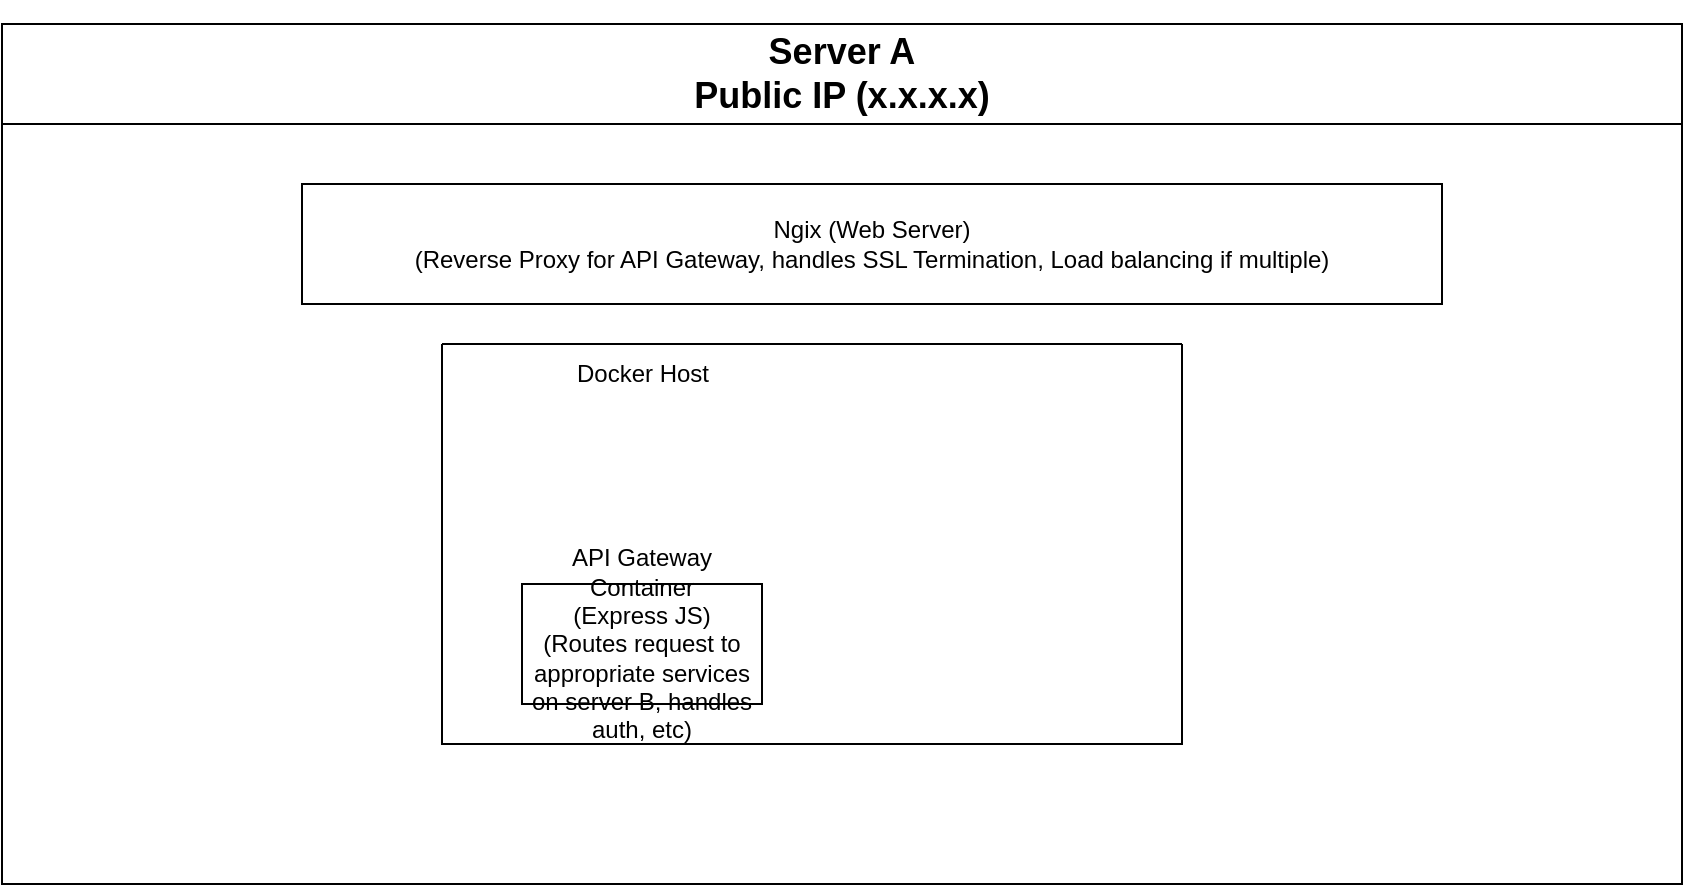 <mxfile version="28.0.1">
  <diagram name="Page-1" id="WXPvGVMjKcDE35FTdCNQ">
    <mxGraphModel dx="1603" dy="1983" grid="1" gridSize="10" guides="1" tooltips="1" connect="1" arrows="1" fold="1" page="1" pageScale="1" pageWidth="850" pageHeight="1100" math="0" shadow="0">
      <root>
        <mxCell id="0" />
        <mxCell id="1" parent="0" />
        <mxCell id="3OMwjzpLB7cQj-1kULPp-2" value="&lt;h2&gt;Server A&lt;br&gt;Public IP (x.x.x.x)&lt;/h2&gt;" style="swimlane;whiteSpace=wrap;html=1;startSize=50;" vertex="1" parent="1">
          <mxGeometry x="431" y="-980" width="840" height="430" as="geometry">
            <mxRectangle x="400" y="-510" width="130" height="40" as="alternateBounds" />
          </mxGeometry>
        </mxCell>
        <mxCell id="3OMwjzpLB7cQj-1kULPp-4" value="Ngix (Web Server)&lt;div&gt;(Reverse Proxy for API Gateway, handles SSL Termination, Load balancing if multiple)&lt;/div&gt;" style="rounded=0;whiteSpace=wrap;html=1;" vertex="1" parent="3OMwjzpLB7cQj-1kULPp-2">
          <mxGeometry x="150" y="80" width="570" height="60" as="geometry" />
        </mxCell>
        <mxCell id="3OMwjzpLB7cQj-1kULPp-11" value="" style="swimlane;startSize=0;" vertex="1" parent="3OMwjzpLB7cQj-1kULPp-2">
          <mxGeometry x="220" y="160" width="370" height="200" as="geometry" />
        </mxCell>
        <mxCell id="3OMwjzpLB7cQj-1kULPp-10" value="API Gateway Container&lt;div&gt;(Express JS)&lt;/div&gt;&lt;div&gt;(Routes request to appropriate services on server B, handles auth, etc)&lt;/div&gt;" style="rounded=0;whiteSpace=wrap;html=1;" vertex="1" parent="3OMwjzpLB7cQj-1kULPp-11">
          <mxGeometry x="40" y="120" width="120" height="60" as="geometry" />
        </mxCell>
        <mxCell id="3OMwjzpLB7cQj-1kULPp-12" value="Docker Host" style="text;html=1;align=center;verticalAlign=middle;resizable=0;points=[];autosize=1;strokeColor=none;fillColor=none;" vertex="1" parent="3OMwjzpLB7cQj-1kULPp-11">
          <mxGeometry x="55" width="90" height="30" as="geometry" />
        </mxCell>
      </root>
    </mxGraphModel>
  </diagram>
</mxfile>
